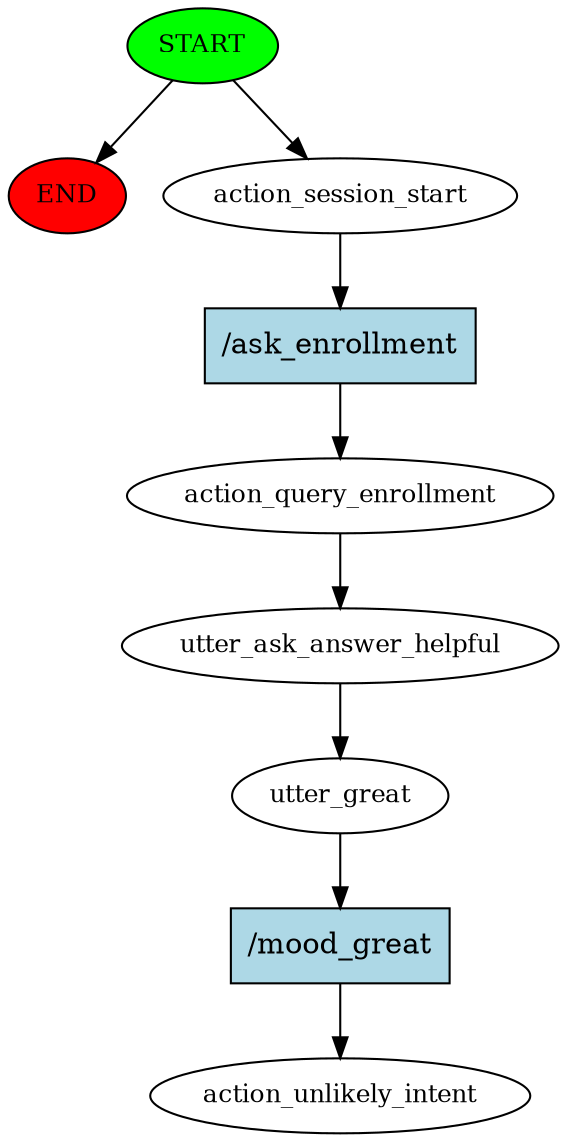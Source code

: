 digraph  {
0 [class="start active", fillcolor=green, fontsize=12, label=START, style=filled];
"-1" [class=end, fillcolor=red, fontsize=12, label=END, style=filled];
1 [class=active, fontsize=12, label=action_session_start];
2 [class=active, fontsize=12, label=action_query_enrollment];
3 [class=active, fontsize=12, label=utter_ask_answer_helpful];
4 [class=active, fontsize=12, label=utter_great];
5 [class="dashed active", fontsize=12, label=action_unlikely_intent];
6 [class="intent active", fillcolor=lightblue, label="/ask_enrollment", shape=rect, style=filled];
7 [class="intent active", fillcolor=lightblue, label="/mood_great", shape=rect, style=filled];
0 -> "-1"  [class="", key=NONE, label=""];
0 -> 1  [class=active, key=NONE, label=""];
1 -> 6  [class=active, key=0];
2 -> 3  [class=active, key=NONE, label=""];
3 -> 4  [class=active, key=NONE, label=""];
4 -> 7  [class=active, key=0];
6 -> 2  [class=active, key=0];
7 -> 5  [class=active, key=0];
}
